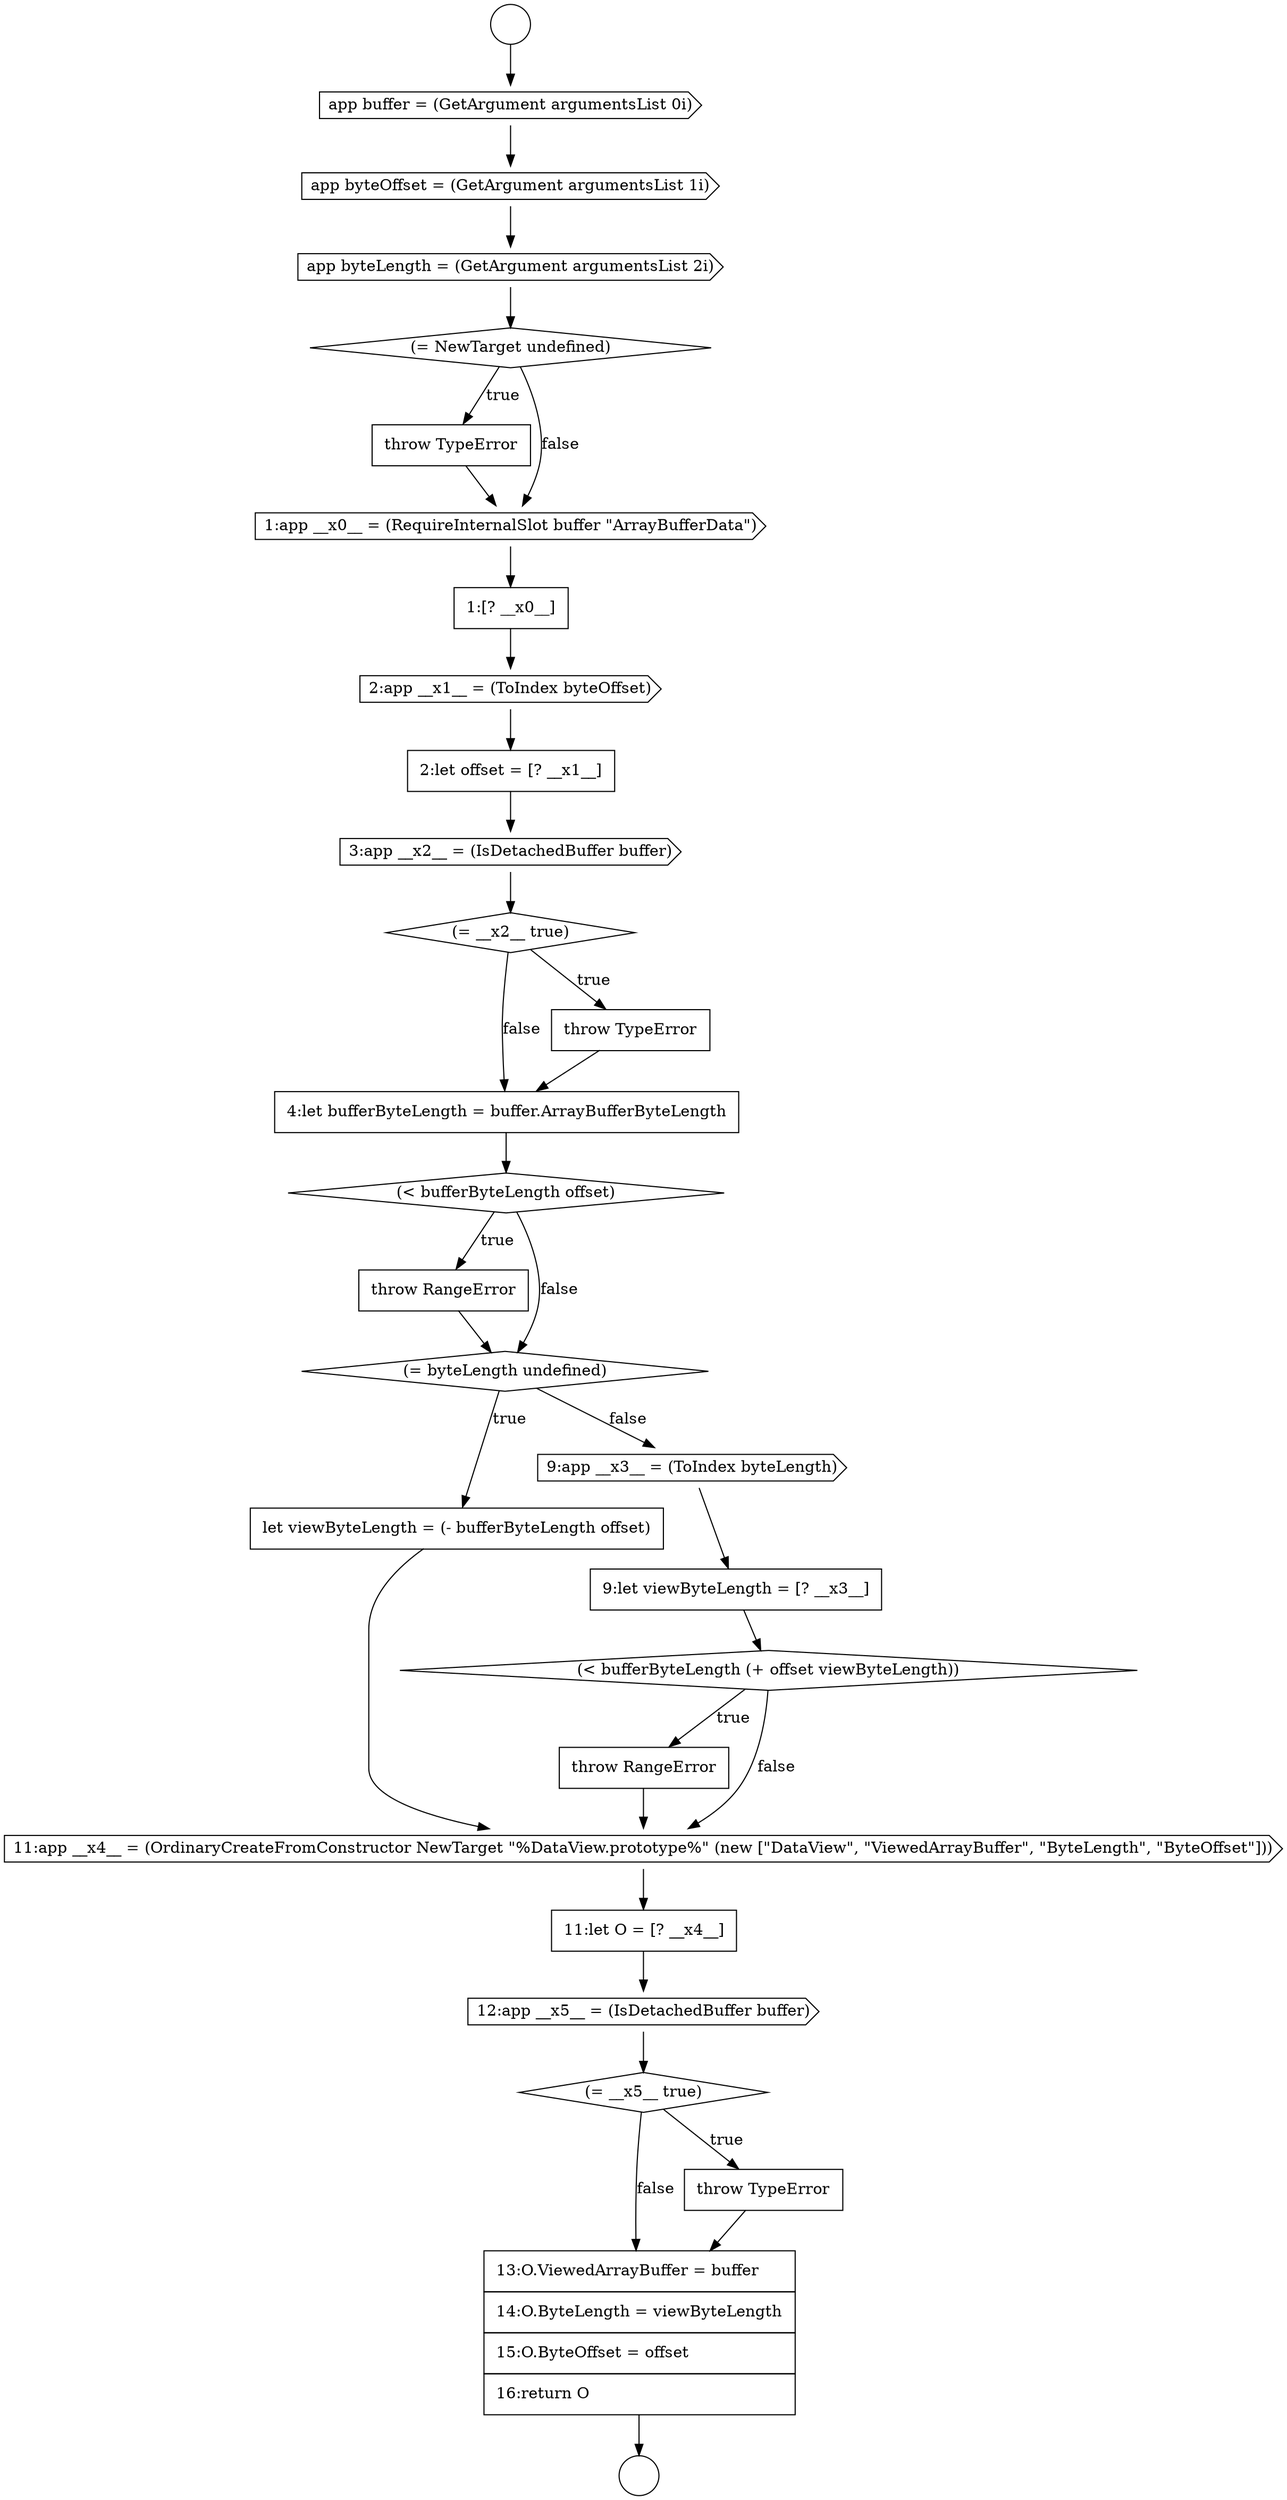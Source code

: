 digraph {
  node17609 [shape=circle label=" " color="black" fillcolor="white" style=filled]
  node17624 [shape=diamond, label=<<font color="black">(&lt; bufferByteLength offset)</font>> color="black" fillcolor="white" style=filled]
  node17620 [shape=cds, label=<<font color="black">3:app __x2__ = (IsDetachedBuffer buffer)</font>> color="black" fillcolor="white" style=filled]
  node17627 [shape=none, margin=0, label=<<font color="black">
    <table border="0" cellborder="1" cellspacing="0" cellpadding="10">
      <tr><td align="left">let viewByteLength = (- bufferByteLength offset)</td></tr>
    </table>
  </font>> color="black" fillcolor="white" style=filled]
  node17623 [shape=none, margin=0, label=<<font color="black">
    <table border="0" cellborder="1" cellspacing="0" cellpadding="10">
      <tr><td align="left">4:let bufferByteLength = buffer.ArrayBufferByteLength</td></tr>
    </table>
  </font>> color="black" fillcolor="white" style=filled]
  node17619 [shape=none, margin=0, label=<<font color="black">
    <table border="0" cellborder="1" cellspacing="0" cellpadding="10">
      <tr><td align="left">2:let offset = [? __x1__]</td></tr>
    </table>
  </font>> color="black" fillcolor="white" style=filled]
  node17618 [shape=cds, label=<<font color="black">2:app __x1__ = (ToIndex byteOffset)</font>> color="black" fillcolor="white" style=filled]
  node17622 [shape=none, margin=0, label=<<font color="black">
    <table border="0" cellborder="1" cellspacing="0" cellpadding="10">
      <tr><td align="left">throw TypeError</td></tr>
    </table>
  </font>> color="black" fillcolor="white" style=filled]
  node17637 [shape=none, margin=0, label=<<font color="black">
    <table border="0" cellborder="1" cellspacing="0" cellpadding="10">
      <tr><td align="left">13:O.ViewedArrayBuffer = buffer</td></tr>
      <tr><td align="left">14:O.ByteLength = viewByteLength</td></tr>
      <tr><td align="left">15:O.ByteOffset = offset</td></tr>
      <tr><td align="left">16:return O</td></tr>
    </table>
  </font>> color="black" fillcolor="white" style=filled]
  node17625 [shape=none, margin=0, label=<<font color="black">
    <table border="0" cellborder="1" cellspacing="0" cellpadding="10">
      <tr><td align="left">throw RangeError</td></tr>
    </table>
  </font>> color="black" fillcolor="white" style=filled]
  node17621 [shape=diamond, label=<<font color="black">(= __x2__ true)</font>> color="black" fillcolor="white" style=filled]
  node17626 [shape=diamond, label=<<font color="black">(= byteLength undefined)</font>> color="black" fillcolor="white" style=filled]
  node17610 [shape=circle label=" " color="black" fillcolor="white" style=filled]
  node17613 [shape=cds, label=<<font color="black">app byteLength = (GetArgument argumentsList 2i)</font>> color="black" fillcolor="white" style=filled]
  node17630 [shape=diamond, label=<<font color="black">(&lt; bufferByteLength (+ offset viewByteLength))</font>> color="black" fillcolor="white" style=filled]
  node17635 [shape=diamond, label=<<font color="black">(= __x5__ true)</font>> color="black" fillcolor="white" style=filled]
  node17633 [shape=none, margin=0, label=<<font color="black">
    <table border="0" cellborder="1" cellspacing="0" cellpadding="10">
      <tr><td align="left">11:let O = [? __x4__]</td></tr>
    </table>
  </font>> color="black" fillcolor="white" style=filled]
  node17631 [shape=none, margin=0, label=<<font color="black">
    <table border="0" cellborder="1" cellspacing="0" cellpadding="10">
      <tr><td align="left">throw RangeError</td></tr>
    </table>
  </font>> color="black" fillcolor="white" style=filled]
  node17614 [shape=diamond, label=<<font color="black">(= NewTarget undefined)</font>> color="black" fillcolor="white" style=filled]
  node17628 [shape=cds, label=<<font color="black">9:app __x3__ = (ToIndex byteLength)</font>> color="black" fillcolor="white" style=filled]
  node17611 [shape=cds, label=<<font color="black">app buffer = (GetArgument argumentsList 0i)</font>> color="black" fillcolor="white" style=filled]
  node17632 [shape=cds, label=<<font color="black">11:app __x4__ = (OrdinaryCreateFromConstructor NewTarget &quot;%DataView.prototype%&quot; (new [&quot;DataView&quot;, &quot;ViewedArrayBuffer&quot;, &quot;ByteLength&quot;, &quot;ByteOffset&quot;]))</font>> color="black" fillcolor="white" style=filled]
  node17615 [shape=none, margin=0, label=<<font color="black">
    <table border="0" cellborder="1" cellspacing="0" cellpadding="10">
      <tr><td align="left">throw TypeError</td></tr>
    </table>
  </font>> color="black" fillcolor="white" style=filled]
  node17612 [shape=cds, label=<<font color="black">app byteOffset = (GetArgument argumentsList 1i)</font>> color="black" fillcolor="white" style=filled]
  node17617 [shape=none, margin=0, label=<<font color="black">
    <table border="0" cellborder="1" cellspacing="0" cellpadding="10">
      <tr><td align="left">1:[? __x0__]</td></tr>
    </table>
  </font>> color="black" fillcolor="white" style=filled]
  node17629 [shape=none, margin=0, label=<<font color="black">
    <table border="0" cellborder="1" cellspacing="0" cellpadding="10">
      <tr><td align="left">9:let viewByteLength = [? __x3__]</td></tr>
    </table>
  </font>> color="black" fillcolor="white" style=filled]
  node17616 [shape=cds, label=<<font color="black">1:app __x0__ = (RequireInternalSlot buffer &quot;ArrayBufferData&quot;)</font>> color="black" fillcolor="white" style=filled]
  node17636 [shape=none, margin=0, label=<<font color="black">
    <table border="0" cellborder="1" cellspacing="0" cellpadding="10">
      <tr><td align="left">throw TypeError</td></tr>
    </table>
  </font>> color="black" fillcolor="white" style=filled]
  node17634 [shape=cds, label=<<font color="black">12:app __x5__ = (IsDetachedBuffer buffer)</font>> color="black" fillcolor="white" style=filled]
  node17626 -> node17627 [label=<<font color="black">true</font>> color="black"]
  node17626 -> node17628 [label=<<font color="black">false</font>> color="black"]
  node17620 -> node17621 [ color="black"]
  node17632 -> node17633 [ color="black"]
  node17631 -> node17632 [ color="black"]
  node17629 -> node17630 [ color="black"]
  node17619 -> node17620 [ color="black"]
  node17613 -> node17614 [ color="black"]
  node17630 -> node17631 [label=<<font color="black">true</font>> color="black"]
  node17630 -> node17632 [label=<<font color="black">false</font>> color="black"]
  node17611 -> node17612 [ color="black"]
  node17616 -> node17617 [ color="black"]
  node17627 -> node17632 [ color="black"]
  node17623 -> node17624 [ color="black"]
  node17621 -> node17622 [label=<<font color="black">true</font>> color="black"]
  node17621 -> node17623 [label=<<font color="black">false</font>> color="black"]
  node17625 -> node17626 [ color="black"]
  node17617 -> node17618 [ color="black"]
  node17614 -> node17615 [label=<<font color="black">true</font>> color="black"]
  node17614 -> node17616 [label=<<font color="black">false</font>> color="black"]
  node17618 -> node17619 [ color="black"]
  node17615 -> node17616 [ color="black"]
  node17635 -> node17636 [label=<<font color="black">true</font>> color="black"]
  node17635 -> node17637 [label=<<font color="black">false</font>> color="black"]
  node17628 -> node17629 [ color="black"]
  node17609 -> node17611 [ color="black"]
  node17637 -> node17610 [ color="black"]
  node17622 -> node17623 [ color="black"]
  node17633 -> node17634 [ color="black"]
  node17612 -> node17613 [ color="black"]
  node17624 -> node17625 [label=<<font color="black">true</font>> color="black"]
  node17624 -> node17626 [label=<<font color="black">false</font>> color="black"]
  node17636 -> node17637 [ color="black"]
  node17634 -> node17635 [ color="black"]
}
